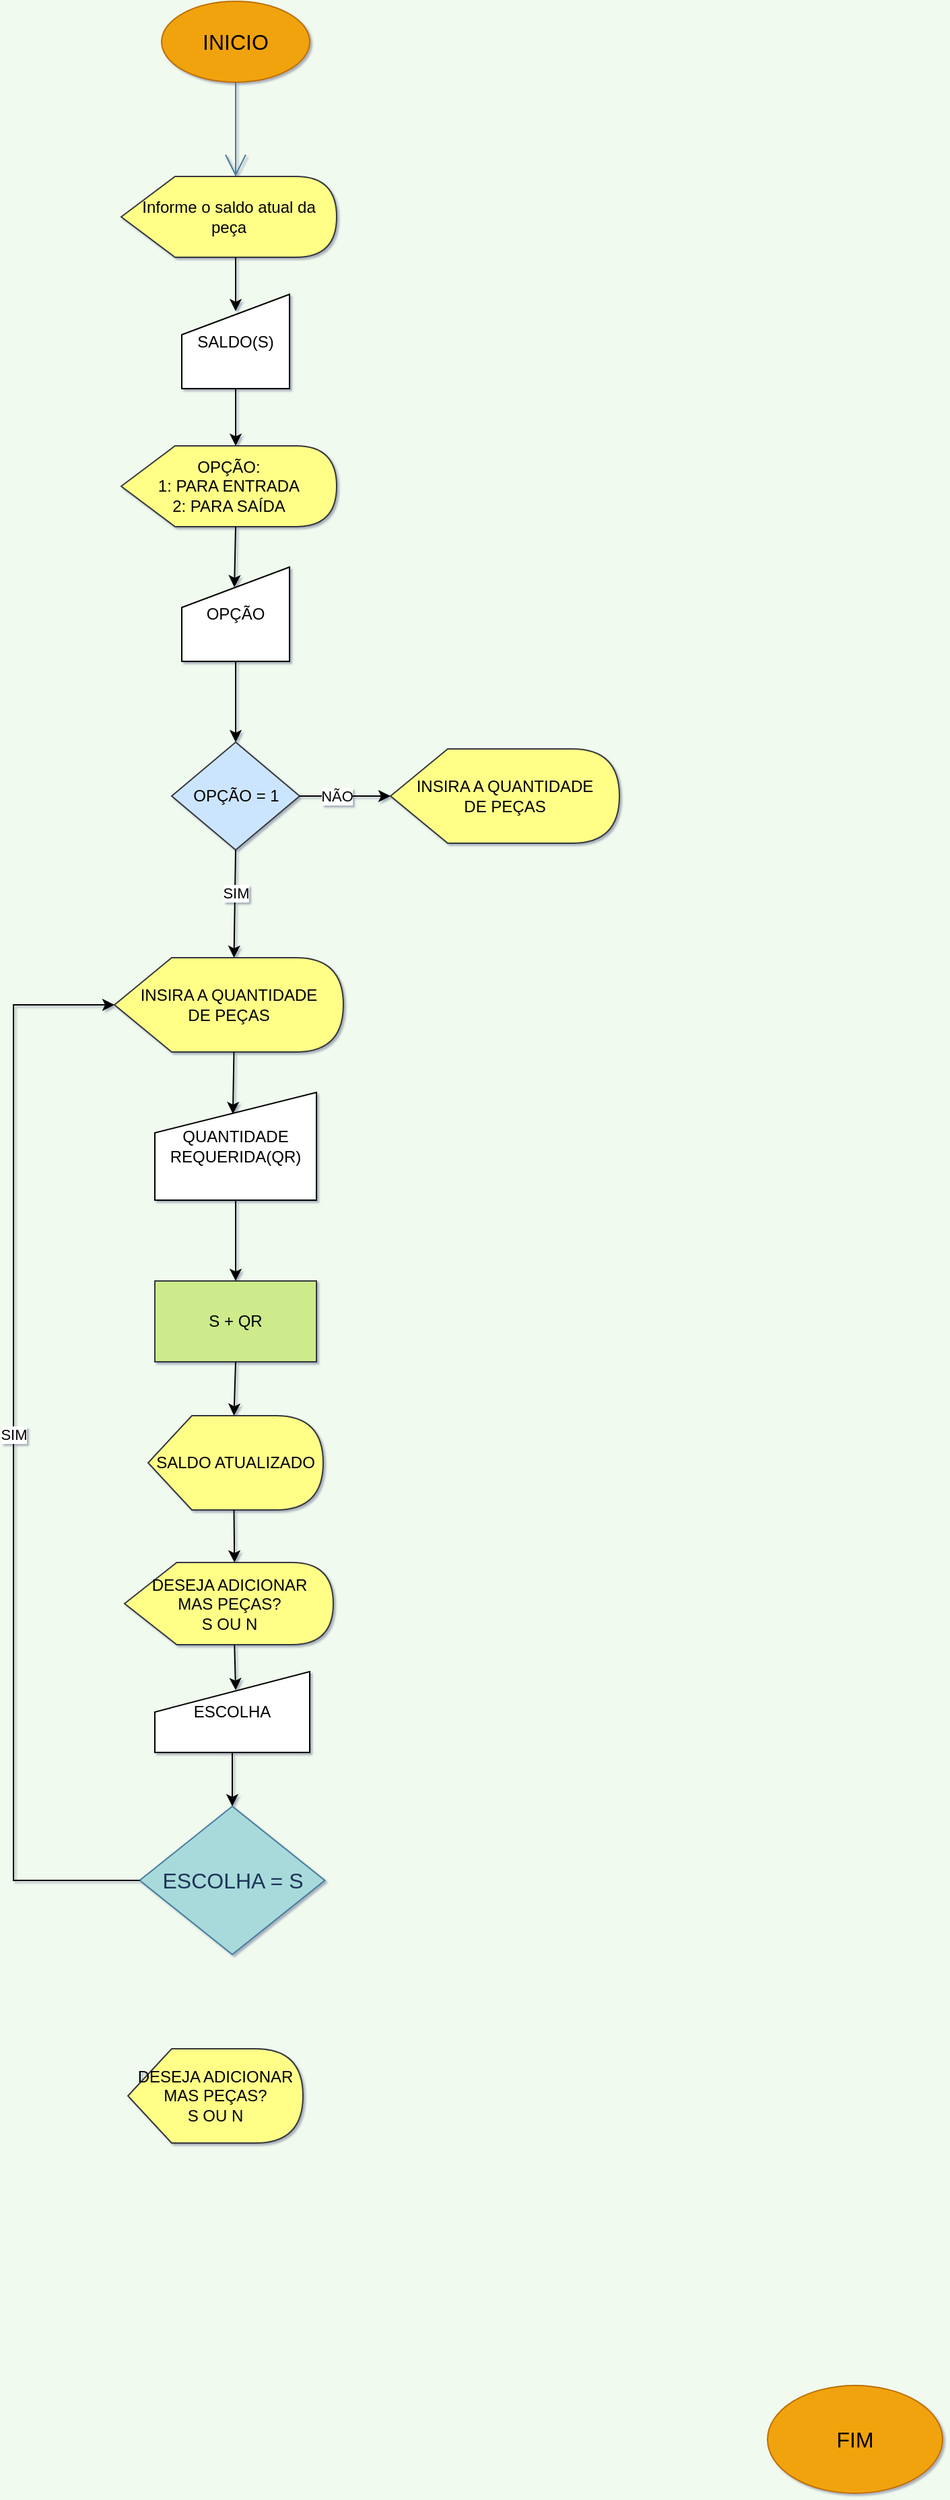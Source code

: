<mxfile version="20.6.2" type="github">
  <diagram id="C5RBs43oDa-KdzZeNtuy" name="Page-1">
    <mxGraphModel dx="868" dy="393" grid="1" gridSize="10" guides="1" tooltips="1" connect="1" arrows="1" fold="1" page="1" pageScale="1" pageWidth="827" pageHeight="1169" background="#F1FAEE" math="0" shadow="1">
      <root>
        <mxCell id="WIyWlLk6GJQsqaUBKTNV-0" />
        <mxCell id="WIyWlLk6GJQsqaUBKTNV-1" parent="WIyWlLk6GJQsqaUBKTNV-0" />
        <mxCell id="hyacO7NctmVlxOkXS1On-0" value="INICIO" style="ellipse;whiteSpace=wrap;html=1;fontSize=16;fillColor=#f0a30a;strokeColor=#BD7000;fontColor=#000000;rounded=0;" parent="WIyWlLk6GJQsqaUBKTNV-1" vertex="1">
          <mxGeometry x="190" y="10" width="110" height="60" as="geometry" />
        </mxCell>
        <mxCell id="hyacO7NctmVlxOkXS1On-1" value="FIM" style="ellipse;whiteSpace=wrap;html=1;fontSize=16;fillColor=#f0a30a;strokeColor=#BD7000;fontColor=#000000;rounded=0;" parent="WIyWlLk6GJQsqaUBKTNV-1" vertex="1">
          <mxGeometry x="640" y="1780" width="130" height="80" as="geometry" />
        </mxCell>
        <mxCell id="hyacO7NctmVlxOkXS1On-3" value="" style="edgeStyle=none;orthogonalLoop=1;jettySize=auto;html=1;rounded=0;fontSize=12;endArrow=open;startSize=14;endSize=14;sourcePerimeterSpacing=8;targetPerimeterSpacing=8;exitX=0.5;exitY=1;exitDx=0;exitDy=0;strokeColor=#457B9D;fontColor=#1D3557;labelBackgroundColor=#F1FAEE;entryX=0;entryY=0;entryDx=85;entryDy=0;entryPerimeter=0;" parent="WIyWlLk6GJQsqaUBKTNV-1" source="hyacO7NctmVlxOkXS1On-0" target="BR0fSph3nn5r3dZTX79p-6" edge="1">
          <mxGeometry width="140" relative="1" as="geometry">
            <mxPoint x="260" y="90" as="sourcePoint" />
            <mxPoint x="225" y="134.96" as="targetPoint" />
            <Array as="points" />
          </mxGeometry>
        </mxCell>
        <mxCell id="hyacO7NctmVlxOkXS1On-22" value="ESCOLHA = S" style="rhombus;whiteSpace=wrap;html=1;fontSize=16;fillColor=#A8DADC;strokeColor=#457B9D;fontColor=#1D3557;rounded=0;" parent="WIyWlLk6GJQsqaUBKTNV-1" vertex="1">
          <mxGeometry x="173.75" y="1350" width="137.5" height="110" as="geometry" />
        </mxCell>
        <mxCell id="BR0fSph3nn5r3dZTX79p-6" value="Informe o saldo atual da peça" style="shape=display;whiteSpace=wrap;html=1;fillColor=#ffff88;strokeColor=#36393d;align=center;" vertex="1" parent="WIyWlLk6GJQsqaUBKTNV-1">
          <mxGeometry x="160" y="140" width="160" height="60" as="geometry" />
        </mxCell>
        <mxCell id="BR0fSph3nn5r3dZTX79p-8" value="&lt;div style=&quot;line-height: 120%;&quot;&gt;&lt;span style=&quot;background-color: initial;&quot;&gt;SALDO(S)&lt;/span&gt;&lt;/div&gt;" style="shape=manualInput;whiteSpace=wrap;html=1;align=center;" vertex="1" parent="WIyWlLk6GJQsqaUBKTNV-1">
          <mxGeometry x="205" y="227.5" width="80" height="70" as="geometry" />
        </mxCell>
        <mxCell id="BR0fSph3nn5r3dZTX79p-10" value="OPÇÃO:&lt;br&gt;1: PARA ENTRADA&lt;br&gt;2: PARA SAÍDA" style="shape=display;whiteSpace=wrap;html=1;fillColor=#ffff88;strokeColor=#36393d;align=center;" vertex="1" parent="WIyWlLk6GJQsqaUBKTNV-1">
          <mxGeometry x="160" y="340" width="160" height="60" as="geometry" />
        </mxCell>
        <mxCell id="BR0fSph3nn5r3dZTX79p-11" value="&lt;div style=&quot;line-height: 120%;&quot;&gt;&lt;span style=&quot;background-color: initial;&quot;&gt;OPÇÃO&lt;/span&gt;&lt;/div&gt;" style="shape=manualInput;whiteSpace=wrap;html=1;align=center;" vertex="1" parent="WIyWlLk6GJQsqaUBKTNV-1">
          <mxGeometry x="205" y="430" width="80" height="70" as="geometry" />
        </mxCell>
        <mxCell id="BR0fSph3nn5r3dZTX79p-12" value="OPÇÃO = 1" style="rhombus;whiteSpace=wrap;html=1;fillColor=#cce5ff;strokeColor=#36393d;" vertex="1" parent="WIyWlLk6GJQsqaUBKTNV-1">
          <mxGeometry x="197.5" y="560" width="95" height="80" as="geometry" />
        </mxCell>
        <mxCell id="BR0fSph3nn5r3dZTX79p-13" value="" style="endArrow=classic;html=1;rounded=0;exitX=0;exitY=0;exitDx=85;exitDy=60;exitPerimeter=0;entryX=0.5;entryY=0.179;entryDx=0;entryDy=0;entryPerimeter=0;" edge="1" parent="WIyWlLk6GJQsqaUBKTNV-1" source="BR0fSph3nn5r3dZTX79p-6" target="BR0fSph3nn5r3dZTX79p-8">
          <mxGeometry width="50" height="50" relative="1" as="geometry">
            <mxPoint x="390" y="360" as="sourcePoint" />
            <mxPoint x="440" y="310" as="targetPoint" />
          </mxGeometry>
        </mxCell>
        <mxCell id="BR0fSph3nn5r3dZTX79p-14" value="" style="endArrow=classic;html=1;rounded=0;exitX=0.5;exitY=1;exitDx=0;exitDy=0;entryX=0;entryY=0;entryDx=85;entryDy=0;entryPerimeter=0;" edge="1" parent="WIyWlLk6GJQsqaUBKTNV-1" source="BR0fSph3nn5r3dZTX79p-8" target="BR0fSph3nn5r3dZTX79p-10">
          <mxGeometry width="50" height="50" relative="1" as="geometry">
            <mxPoint x="390" y="360" as="sourcePoint" />
            <mxPoint x="440" y="310" as="targetPoint" />
          </mxGeometry>
        </mxCell>
        <mxCell id="BR0fSph3nn5r3dZTX79p-15" value="" style="endArrow=classic;html=1;rounded=0;exitX=0;exitY=0;exitDx=85;exitDy=60;exitPerimeter=0;entryX=0.488;entryY=0.214;entryDx=0;entryDy=0;entryPerimeter=0;" edge="1" parent="WIyWlLk6GJQsqaUBKTNV-1" source="BR0fSph3nn5r3dZTX79p-10" target="BR0fSph3nn5r3dZTX79p-11">
          <mxGeometry width="50" height="50" relative="1" as="geometry">
            <mxPoint x="390" y="460" as="sourcePoint" />
            <mxPoint x="440" y="410" as="targetPoint" />
          </mxGeometry>
        </mxCell>
        <mxCell id="BR0fSph3nn5r3dZTX79p-16" value="" style="endArrow=classic;html=1;rounded=0;exitX=0.5;exitY=1;exitDx=0;exitDy=0;entryX=0.5;entryY=0;entryDx=0;entryDy=0;" edge="1" parent="WIyWlLk6GJQsqaUBKTNV-1" source="BR0fSph3nn5r3dZTX79p-11" target="BR0fSph3nn5r3dZTX79p-12">
          <mxGeometry width="50" height="50" relative="1" as="geometry">
            <mxPoint x="390" y="460" as="sourcePoint" />
            <mxPoint x="440" y="410" as="targetPoint" />
          </mxGeometry>
        </mxCell>
        <mxCell id="BR0fSph3nn5r3dZTX79p-17" value="INSIRA A QUANTIDADE &lt;br&gt;DE PEÇAS" style="shape=display;whiteSpace=wrap;html=1;fillColor=#ffff88;strokeColor=#36393d;align=center;" vertex="1" parent="WIyWlLk6GJQsqaUBKTNV-1">
          <mxGeometry x="360" y="565" width="170" height="70" as="geometry" />
        </mxCell>
        <mxCell id="BR0fSph3nn5r3dZTX79p-18" value="" style="endArrow=classic;html=1;rounded=0;exitX=1;exitY=0.5;exitDx=0;exitDy=0;entryX=0;entryY=0.5;entryDx=0;entryDy=0;entryPerimeter=0;" edge="1" parent="WIyWlLk6GJQsqaUBKTNV-1" source="BR0fSph3nn5r3dZTX79p-12" target="BR0fSph3nn5r3dZTX79p-17">
          <mxGeometry width="50" height="50" relative="1" as="geometry">
            <mxPoint x="390" y="660" as="sourcePoint" />
            <mxPoint x="440" y="610" as="targetPoint" />
          </mxGeometry>
        </mxCell>
        <mxCell id="BR0fSph3nn5r3dZTX79p-19" value="NÃO" style="edgeLabel;html=1;align=center;verticalAlign=middle;resizable=0;points=[];" vertex="1" connectable="0" parent="BR0fSph3nn5r3dZTX79p-18">
          <mxGeometry x="-0.304" y="4" relative="1" as="geometry">
            <mxPoint x="4" y="4" as="offset" />
          </mxGeometry>
        </mxCell>
        <mxCell id="BR0fSph3nn5r3dZTX79p-20" value="INSIRA A QUANTIDADE &lt;br&gt;DE PEÇAS" style="shape=display;whiteSpace=wrap;html=1;fillColor=#ffff88;strokeColor=#36393d;align=center;" vertex="1" parent="WIyWlLk6GJQsqaUBKTNV-1">
          <mxGeometry x="155" y="720" width="170" height="70" as="geometry" />
        </mxCell>
        <mxCell id="BR0fSph3nn5r3dZTX79p-21" value="" style="endArrow=classic;html=1;rounded=0;exitX=0.5;exitY=1;exitDx=0;exitDy=0;entryX=0;entryY=0;entryDx=88.75;entryDy=0;entryPerimeter=0;" edge="1" parent="WIyWlLk6GJQsqaUBKTNV-1" source="BR0fSph3nn5r3dZTX79p-12" target="BR0fSph3nn5r3dZTX79p-20">
          <mxGeometry width="50" height="50" relative="1" as="geometry">
            <mxPoint x="302.5" y="610" as="sourcePoint" />
            <mxPoint x="370" y="610" as="targetPoint" />
          </mxGeometry>
        </mxCell>
        <mxCell id="BR0fSph3nn5r3dZTX79p-22" value="SIM" style="edgeLabel;html=1;align=center;verticalAlign=middle;resizable=0;points=[];" vertex="1" connectable="0" parent="BR0fSph3nn5r3dZTX79p-21">
          <mxGeometry x="-0.304" y="4" relative="1" as="geometry">
            <mxPoint x="-4" y="4" as="offset" />
          </mxGeometry>
        </mxCell>
        <mxCell id="BR0fSph3nn5r3dZTX79p-23" value="&lt;div style=&quot;line-height: 120%;&quot;&gt;&lt;span style=&quot;background-color: initial;&quot;&gt;QUANTIDADE&lt;/span&gt;&lt;/div&gt;&lt;div style=&quot;line-height: 120%;&quot;&gt;&lt;span style=&quot;background-color: initial;&quot;&gt;REQUERIDA(QR)&lt;/span&gt;&lt;/div&gt;" style="shape=manualInput;whiteSpace=wrap;html=1;align=center;" vertex="1" parent="WIyWlLk6GJQsqaUBKTNV-1">
          <mxGeometry x="185" y="820" width="120" height="80" as="geometry" />
        </mxCell>
        <mxCell id="BR0fSph3nn5r3dZTX79p-24" value="S + QR" style="rounded=0;whiteSpace=wrap;html=1;fillColor=#cdeb8b;strokeColor=#36393d;" vertex="1" parent="WIyWlLk6GJQsqaUBKTNV-1">
          <mxGeometry x="185" y="960" width="120" height="60" as="geometry" />
        </mxCell>
        <mxCell id="BR0fSph3nn5r3dZTX79p-25" value="SALDO ATUALIZADO" style="shape=display;whiteSpace=wrap;html=1;fillColor=#ffff88;strokeColor=#36393d;" vertex="1" parent="WIyWlLk6GJQsqaUBKTNV-1">
          <mxGeometry x="180" y="1060" width="130" height="70" as="geometry" />
        </mxCell>
        <mxCell id="BR0fSph3nn5r3dZTX79p-26" value="DESEJA ADICIONAR &lt;br&gt;MAS PEÇAS?&lt;br&gt;S OU N" style="shape=display;whiteSpace=wrap;html=1;fillColor=#ffff88;strokeColor=#36393d;" vertex="1" parent="WIyWlLk6GJQsqaUBKTNV-1">
          <mxGeometry x="162.5" y="1169" width="155" height="61" as="geometry" />
        </mxCell>
        <mxCell id="BR0fSph3nn5r3dZTX79p-27" value="ESCOLHA" style="shape=manualInput;whiteSpace=wrap;html=1;align=center;" vertex="1" parent="WIyWlLk6GJQsqaUBKTNV-1">
          <mxGeometry x="185" y="1250" width="115" height="60" as="geometry" />
        </mxCell>
        <mxCell id="BR0fSph3nn5r3dZTX79p-28" value="" style="endArrow=classic;html=1;rounded=0;exitX=0;exitY=0.5;exitDx=0;exitDy=0;entryX=0;entryY=0.5;entryDx=0;entryDy=0;entryPerimeter=0;" edge="1" parent="WIyWlLk6GJQsqaUBKTNV-1" source="hyacO7NctmVlxOkXS1On-22" target="BR0fSph3nn5r3dZTX79p-20">
          <mxGeometry width="50" height="50" relative="1" as="geometry">
            <mxPoint x="390" y="1440" as="sourcePoint" />
            <mxPoint x="440" y="1390" as="targetPoint" />
            <Array as="points">
              <mxPoint x="80" y="1405" />
              <mxPoint x="80" y="755" />
            </Array>
          </mxGeometry>
        </mxCell>
        <mxCell id="BR0fSph3nn5r3dZTX79p-29" value="SIM" style="edgeLabel;html=1;align=center;verticalAlign=middle;resizable=0;points=[];" vertex="1" connectable="0" parent="BR0fSph3nn5r3dZTX79p-28">
          <mxGeometry x="0.693" relative="1" as="geometry">
            <mxPoint y="268" as="offset" />
          </mxGeometry>
        </mxCell>
        <mxCell id="BR0fSph3nn5r3dZTX79p-30" value="" style="endArrow=classic;html=1;rounded=0;exitX=0;exitY=0;exitDx=81.625;exitDy=61;exitPerimeter=0;entryX=0.522;entryY=0.229;entryDx=0;entryDy=0;entryPerimeter=0;" edge="1" parent="WIyWlLk6GJQsqaUBKTNV-1" source="BR0fSph3nn5r3dZTX79p-26" target="BR0fSph3nn5r3dZTX79p-27">
          <mxGeometry width="50" height="50" relative="1" as="geometry">
            <mxPoint x="390" y="1320" as="sourcePoint" />
            <mxPoint x="440" y="1270" as="targetPoint" />
          </mxGeometry>
        </mxCell>
        <mxCell id="BR0fSph3nn5r3dZTX79p-31" value="" style="endArrow=classic;html=1;rounded=0;exitX=0;exitY=0;exitDx=63.75;exitDy=70;exitPerimeter=0;entryX=0;entryY=0;entryDx=81.625;entryDy=0;entryPerimeter=0;" edge="1" parent="WIyWlLk6GJQsqaUBKTNV-1" source="BR0fSph3nn5r3dZTX79p-25" target="BR0fSph3nn5r3dZTX79p-26">
          <mxGeometry width="50" height="50" relative="1" as="geometry">
            <mxPoint x="390" y="1320" as="sourcePoint" />
            <mxPoint x="440" y="1270" as="targetPoint" />
          </mxGeometry>
        </mxCell>
        <mxCell id="BR0fSph3nn5r3dZTX79p-32" value="" style="endArrow=classic;html=1;rounded=0;exitX=0.5;exitY=1;exitDx=0;exitDy=0;entryX=0.5;entryY=0;entryDx=0;entryDy=0;" edge="1" parent="WIyWlLk6GJQsqaUBKTNV-1" source="BR0fSph3nn5r3dZTX79p-27" target="hyacO7NctmVlxOkXS1On-22">
          <mxGeometry width="50" height="50" relative="1" as="geometry">
            <mxPoint x="390" y="1320" as="sourcePoint" />
            <mxPoint x="440" y="1270" as="targetPoint" />
          </mxGeometry>
        </mxCell>
        <mxCell id="BR0fSph3nn5r3dZTX79p-33" value="DESEJA ADICIONAR MAS PEÇAS?&lt;br&gt;S OU N" style="shape=display;whiteSpace=wrap;html=1;fillColor=#ffff88;strokeColor=#36393d;" vertex="1" parent="WIyWlLk6GJQsqaUBKTNV-1">
          <mxGeometry x="165" y="1530" width="130" height="70" as="geometry" />
        </mxCell>
        <mxCell id="BR0fSph3nn5r3dZTX79p-34" value="" style="endArrow=classic;html=1;rounded=0;exitX=0;exitY=0;exitDx=88.75;exitDy=70;exitPerimeter=0;entryX=0.483;entryY=0.2;entryDx=0;entryDy=0;entryPerimeter=0;" edge="1" parent="WIyWlLk6GJQsqaUBKTNV-1" source="BR0fSph3nn5r3dZTX79p-20" target="BR0fSph3nn5r3dZTX79p-23">
          <mxGeometry width="50" height="50" relative="1" as="geometry">
            <mxPoint x="390" y="920" as="sourcePoint" />
            <mxPoint x="440" y="870" as="targetPoint" />
          </mxGeometry>
        </mxCell>
        <mxCell id="BR0fSph3nn5r3dZTX79p-35" value="" style="endArrow=classic;html=1;rounded=0;exitX=0.5;exitY=1;exitDx=0;exitDy=0;entryX=0.5;entryY=0;entryDx=0;entryDy=0;" edge="1" parent="WIyWlLk6GJQsqaUBKTNV-1" source="BR0fSph3nn5r3dZTX79p-23" target="BR0fSph3nn5r3dZTX79p-24">
          <mxGeometry width="50" height="50" relative="1" as="geometry">
            <mxPoint x="390" y="920" as="sourcePoint" />
            <mxPoint x="440" y="870" as="targetPoint" />
          </mxGeometry>
        </mxCell>
        <mxCell id="BR0fSph3nn5r3dZTX79p-36" value="" style="endArrow=classic;html=1;rounded=0;exitX=0.5;exitY=1;exitDx=0;exitDy=0;entryX=0;entryY=0;entryDx=63.75;entryDy=0;entryPerimeter=0;" edge="1" parent="WIyWlLk6GJQsqaUBKTNV-1" source="BR0fSph3nn5r3dZTX79p-24" target="BR0fSph3nn5r3dZTX79p-25">
          <mxGeometry width="50" height="50" relative="1" as="geometry">
            <mxPoint x="390" y="1120" as="sourcePoint" />
            <mxPoint x="440" y="1070" as="targetPoint" />
          </mxGeometry>
        </mxCell>
      </root>
    </mxGraphModel>
  </diagram>
</mxfile>
